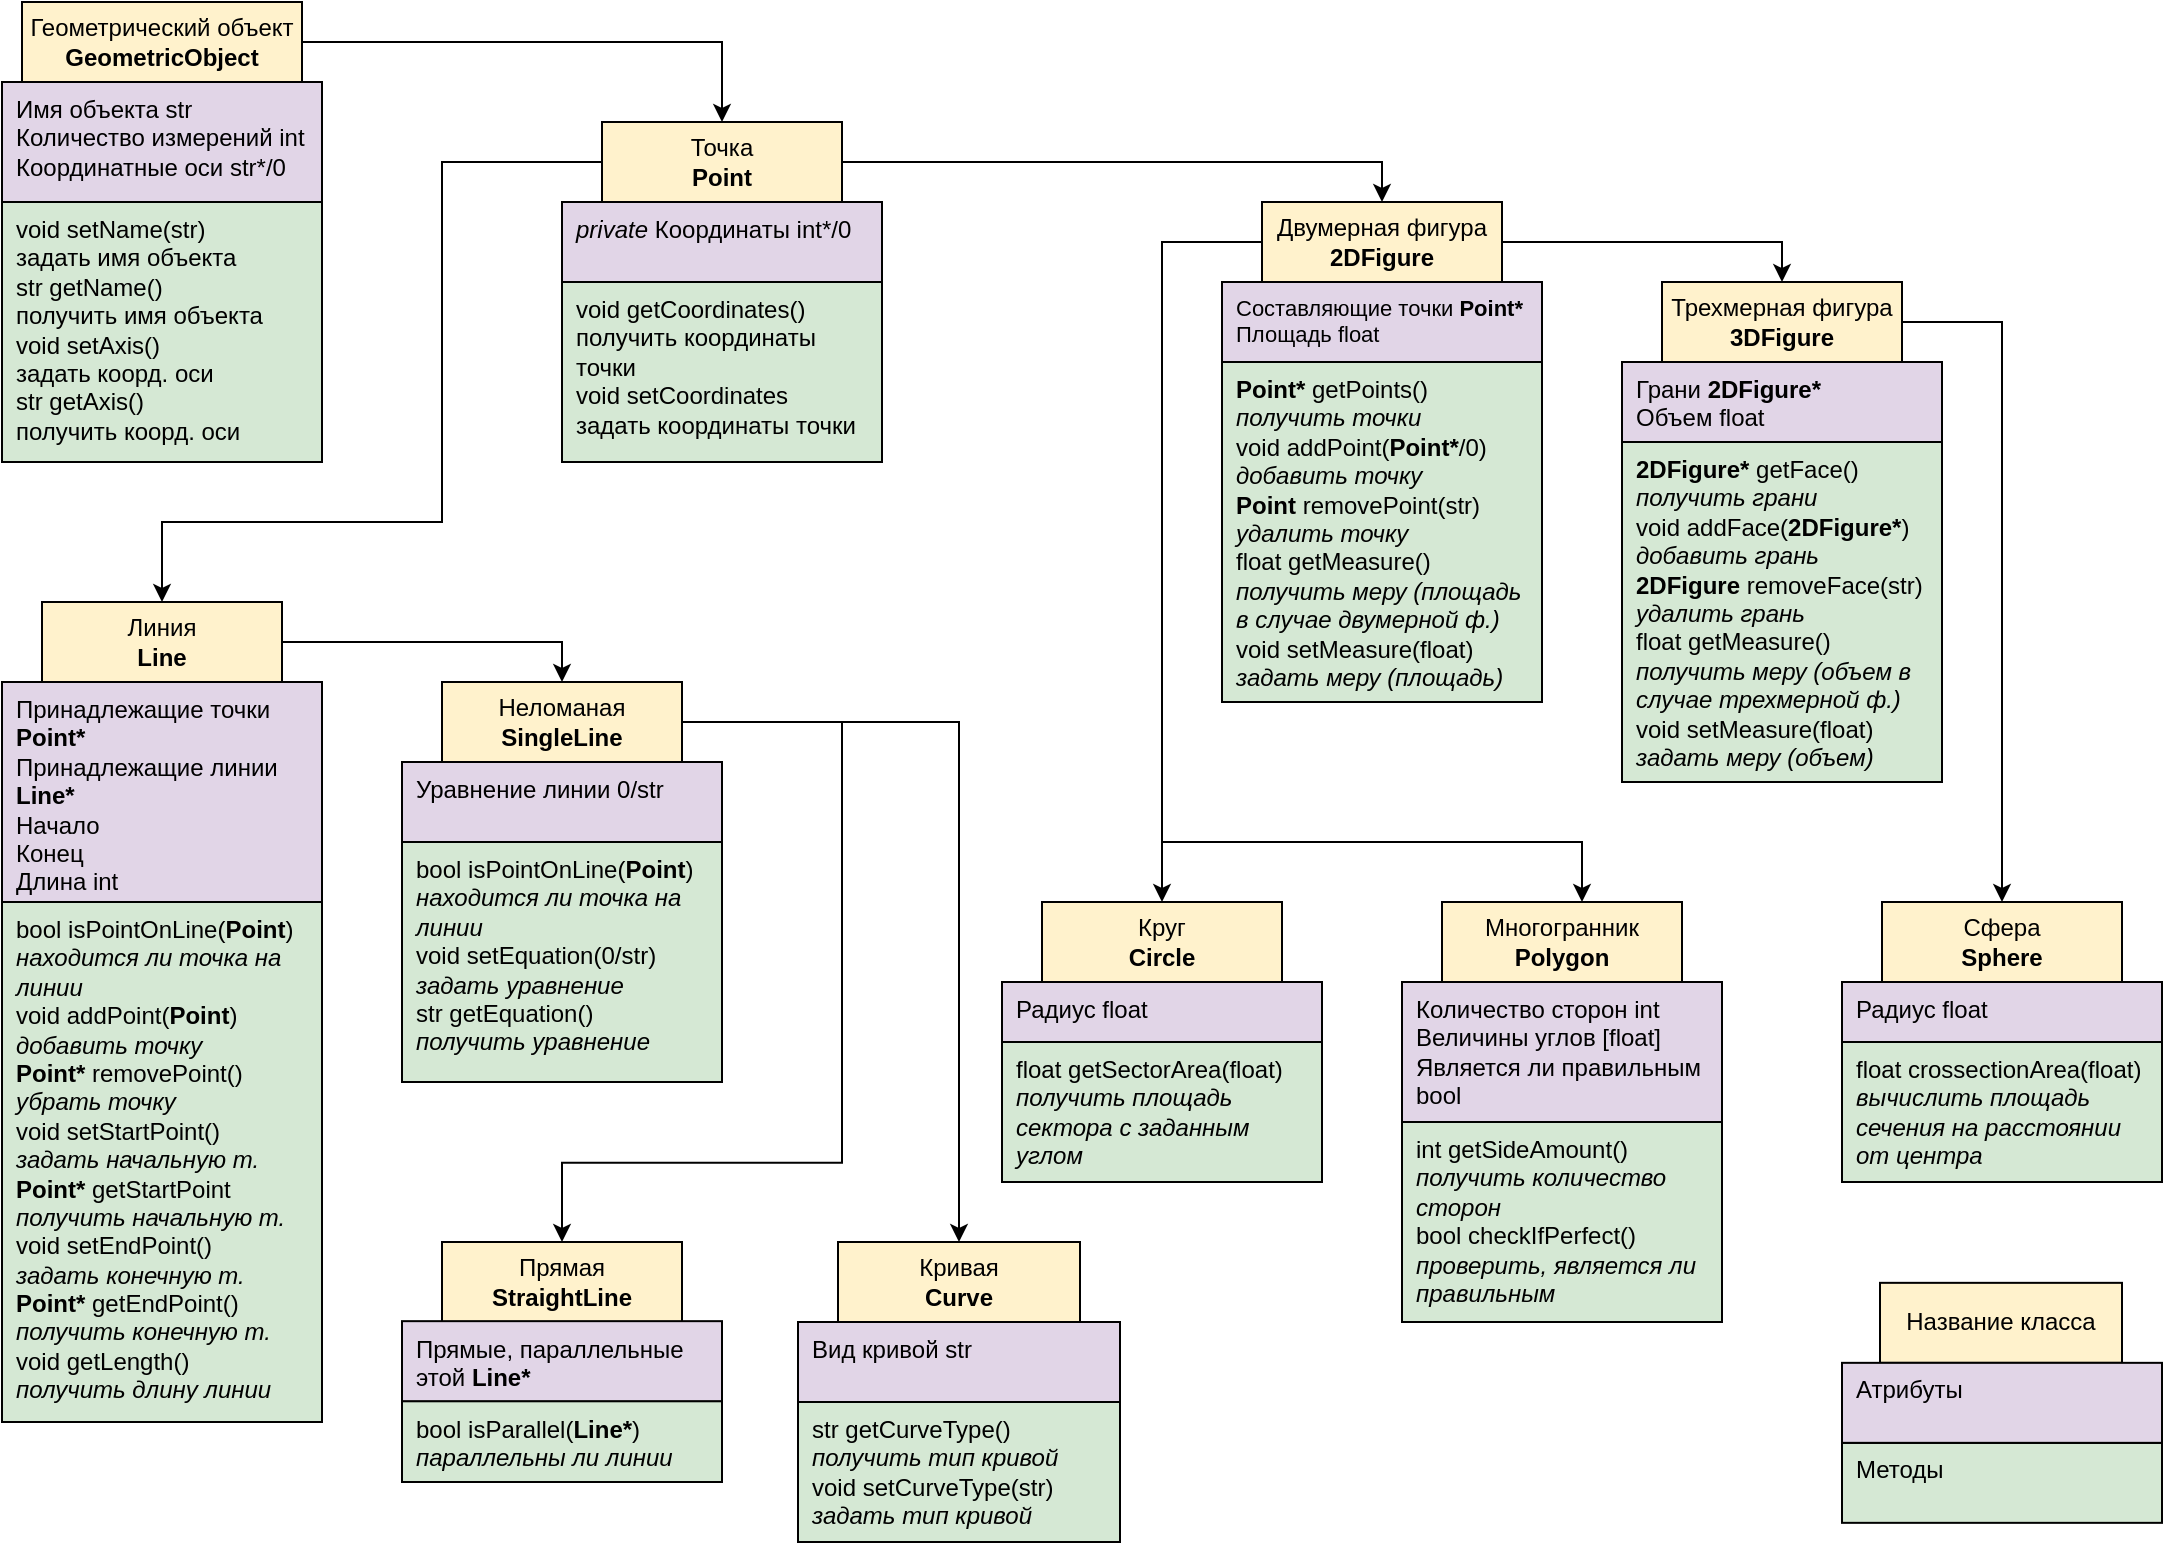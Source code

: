 <mxfile version="15.8.7" type="device"><diagram id="eOIdxmEoWvrD5ZRum1LL" name="Page-1"><mxGraphModel dx="1038" dy="649" grid="1" gridSize="10" guides="1" tooltips="1" connect="1" arrows="1" fold="1" page="1" pageScale="1" pageWidth="1169" pageHeight="827" math="0" shadow="0"><root><mxCell id="0"/><mxCell id="1" parent="0"/><mxCell id="BYjtWeza5uNAZnkRkZm7-6" value="Имя объекта str&lt;br&gt;Количество измерений int&lt;br&gt;Координатные оси str*/0" style="rounded=0;whiteSpace=wrap;html=1;fillColor=#e1d5e7;strokeColor=#000000;spacingLeft=5;spacingRight=5;align=left;verticalAlign=top;" parent="1" vertex="1"><mxGeometry x="40" y="80" width="160" height="60" as="geometry"/></mxCell><mxCell id="Puh9sHjOk7Uzt1BkSw0p-1" style="edgeStyle=orthogonalEdgeStyle;rounded=0;orthogonalLoop=1;jettySize=auto;html=1;entryX=0.5;entryY=0;entryDx=0;entryDy=0;" parent="1" source="BYjtWeza5uNAZnkRkZm7-4" target="BYjtWeza5uNAZnkRkZm7-7" edge="1"><mxGeometry relative="1" as="geometry"/></mxCell><mxCell id="BYjtWeza5uNAZnkRkZm7-4" value="Геометрический объект&lt;br&gt;&lt;b&gt;GeometricObject&lt;/b&gt;" style="rounded=0;whiteSpace=wrap;html=1;fillColor=#fff2cc;strokeColor=#000000;fontSize=12;" parent="1" vertex="1"><mxGeometry x="50" y="40" width="140" height="40" as="geometry"/></mxCell><mxCell id="BYjtWeza5uNAZnkRkZm7-5" value="void setName(str)&lt;br&gt;задать имя объекта&lt;br&gt;str getName()&lt;br&gt;получить имя объекта&lt;br&gt;void setAxis()&lt;br&gt;задать коорд. оси&lt;br&gt;str getAxis()&lt;br&gt;получить коорд. оси" style="rounded=0;whiteSpace=wrap;html=1;fillColor=#d5e8d4;strokeColor=#000000;spacingLeft=5;spacingRight=5;align=left;verticalAlign=top;" parent="1" vertex="1"><mxGeometry x="40" y="140" width="160" height="130" as="geometry"/></mxCell><mxCell id="BYjtWeza5uNAZnkRkZm7-29" value="" style="edgeStyle=orthogonalEdgeStyle;rounded=0;orthogonalLoop=1;jettySize=auto;html=1;fontSize=12;entryX=0.5;entryY=0;entryDx=0;entryDy=0;" parent="1" source="BYjtWeza5uNAZnkRkZm7-7" target="BYjtWeza5uNAZnkRkZm7-10" edge="1"><mxGeometry relative="1" as="geometry"><mxPoint x="499" y="330" as="targetPoint"/><Array as="points"><mxPoint x="260" y="120"/><mxPoint x="260" y="300"/><mxPoint x="120" y="300"/></Array></mxGeometry></mxCell><mxCell id="BYjtWeza5uNAZnkRkZm7-30" style="edgeStyle=orthogonalEdgeStyle;rounded=0;orthogonalLoop=1;jettySize=auto;html=1;entryX=0.5;entryY=0;entryDx=0;entryDy=0;fontSize=12;" parent="1" source="BYjtWeza5uNAZnkRkZm7-7" target="BYjtWeza5uNAZnkRkZm7-19" edge="1"><mxGeometry relative="1" as="geometry"/></mxCell><mxCell id="BYjtWeza5uNAZnkRkZm7-7" value="Точка&lt;br&gt;&lt;b&gt;Point&lt;/b&gt;" style="rounded=0;whiteSpace=wrap;html=1;fillColor=#fff2cc;strokeColor=#000000;fontSize=12;" parent="1" vertex="1"><mxGeometry x="340" y="100" width="120" height="40" as="geometry"/></mxCell><mxCell id="BYjtWeza5uNAZnkRkZm7-8" value="void getCoordinates()&lt;br&gt;получить координаты точки&lt;br&gt;void setCoordinates&lt;br&gt;задать координаты точки&lt;br&gt;" style="rounded=0;whiteSpace=wrap;html=1;fillColor=#d5e8d4;strokeColor=#000000;spacingLeft=5;spacingRight=5;align=left;verticalAlign=top;" parent="1" vertex="1"><mxGeometry x="320" y="180" width="160" height="90" as="geometry"/></mxCell><mxCell id="BYjtWeza5uNAZnkRkZm7-9" value="&lt;i&gt;private&amp;nbsp;&lt;/i&gt;Координаты int*/0" style="rounded=0;whiteSpace=wrap;html=1;fillColor=#e1d5e7;strokeColor=#000000;spacingLeft=5;spacingRight=5;align=left;verticalAlign=top;" parent="1" vertex="1"><mxGeometry x="320" y="140" width="160" height="40" as="geometry"/></mxCell><mxCell id="17SI0xlyVwk4ct2uyxph-13" style="edgeStyle=orthogonalEdgeStyle;rounded=0;orthogonalLoop=1;jettySize=auto;html=1;entryX=0.5;entryY=0;entryDx=0;entryDy=0;" parent="1" source="BYjtWeza5uNAZnkRkZm7-10" target="17SI0xlyVwk4ct2uyxph-7" edge="1"><mxGeometry relative="1" as="geometry"/></mxCell><mxCell id="BYjtWeza5uNAZnkRkZm7-10" value="Линия&lt;br&gt;&lt;b&gt;Line&lt;/b&gt;" style="rounded=0;whiteSpace=wrap;html=1;fillColor=#fff2cc;strokeColor=#000000;fontSize=12;" parent="1" vertex="1"><mxGeometry x="60" y="340" width="120" height="40" as="geometry"/></mxCell><mxCell id="BYjtWeza5uNAZnkRkZm7-11" value="bool isPointOnLine(&lt;b&gt;Point&lt;/b&gt;)&lt;br&gt;&lt;i&gt;находится ли точка на линии&lt;/i&gt;&lt;br&gt;void addPoint(&lt;b&gt;Point&lt;/b&gt;)&lt;br&gt;&lt;i&gt;добавить точку&lt;/i&gt;&lt;br&gt;&lt;b&gt;Point*&lt;/b&gt; removePoint()&lt;br&gt;&lt;i&gt;убрать точку&lt;/i&gt;&lt;br&gt;void setStartPoint()&lt;br&gt;&lt;i&gt;задать начальную т.&lt;/i&gt;&lt;br&gt;&lt;b&gt;Point*&lt;/b&gt; getStartPoint&lt;br&gt;&lt;i&gt;получить начальную т.&lt;/i&gt;&lt;br&gt;void setEndPoint()&lt;br&gt;&lt;i&gt;задать конечную т.&lt;/i&gt;&lt;br&gt;&lt;b&gt;Point*&lt;/b&gt; getEndPoint()&lt;br&gt;&lt;i&gt;получить конечную т.&lt;/i&gt;&lt;br&gt;void getLength()&lt;br&gt;&lt;i&gt;получить длину линии&lt;/i&gt;&lt;br&gt;" style="rounded=0;whiteSpace=wrap;html=1;fillColor=#d5e8d4;strokeColor=#000000;spacingLeft=5;spacingRight=5;align=left;verticalAlign=top;" parent="1" vertex="1"><mxGeometry x="40" y="490" width="160" height="260" as="geometry"/></mxCell><mxCell id="17SI0xlyVwk4ct2uyxph-14" value="" style="edgeStyle=orthogonalEdgeStyle;rounded=0;orthogonalLoop=1;jettySize=auto;html=1;" parent="1" source="BYjtWeza5uNAZnkRkZm7-12" target="BYjtWeza5uNAZnkRkZm7-11" edge="1"><mxGeometry relative="1" as="geometry"><Array as="points"><mxPoint x="120" y="490"/><mxPoint x="120" y="490"/></Array></mxGeometry></mxCell><mxCell id="BYjtWeza5uNAZnkRkZm7-12" value="Принадлежащие точки &lt;b&gt;Point*&lt;br&gt;&lt;/b&gt;Принадлежащие линии &lt;b&gt;Line*&lt;/b&gt;&lt;br&gt;Начало&lt;br&gt;Конец&lt;br&gt;Длина int" style="rounded=0;whiteSpace=wrap;html=1;fillColor=#e1d5e7;strokeColor=#000000;spacingLeft=5;spacingRight=5;align=left;verticalAlign=top;" parent="1" vertex="1"><mxGeometry x="40" y="380" width="160" height="110" as="geometry"/></mxCell><mxCell id="BYjtWeza5uNAZnkRkZm7-13" value="Прямая&lt;br&gt;&lt;b&gt;StraightLine&lt;/b&gt;" style="rounded=0;whiteSpace=wrap;html=1;fillColor=#fff2cc;strokeColor=#000000;fontSize=12;" parent="1" vertex="1"><mxGeometry x="260" y="660.0" width="120" height="40" as="geometry"/></mxCell><mxCell id="BYjtWeza5uNAZnkRkZm7-14" value="bool isParallel(&lt;b&gt;Line*&lt;/b&gt;)&lt;br&gt;&lt;i&gt;параллельны ли линии&lt;/i&gt;" style="rounded=0;whiteSpace=wrap;html=1;fillColor=#d5e8d4;strokeColor=#000000;spacingLeft=5;spacingRight=5;align=left;verticalAlign=top;" parent="1" vertex="1"><mxGeometry x="240" y="739.58" width="160" height="40.42" as="geometry"/></mxCell><mxCell id="BYjtWeza5uNAZnkRkZm7-15" value="Прямые, параллельные этой &lt;b&gt;Line*&lt;/b&gt;" style="rounded=0;whiteSpace=wrap;html=1;fillColor=#e1d5e7;strokeColor=#000000;spacingLeft=5;spacingRight=5;align=left;verticalAlign=top;" parent="1" vertex="1"><mxGeometry x="240" y="699.58" width="160" height="40" as="geometry"/></mxCell><mxCell id="17SI0xlyVwk4ct2uyxph-1" style="edgeStyle=orthogonalEdgeStyle;rounded=0;orthogonalLoop=1;jettySize=auto;html=1;entryX=0.5;entryY=0;entryDx=0;entryDy=0;" parent="1" source="BYjtWeza5uNAZnkRkZm7-19" target="BYjtWeza5uNAZnkRkZm7-22" edge="1"><mxGeometry relative="1" as="geometry"/></mxCell><mxCell id="f7lWRj6k2fOXvwgLhzzu-22" style="edgeStyle=orthogonalEdgeStyle;rounded=0;orthogonalLoop=1;jettySize=auto;html=1;fontSize=11;" parent="1" source="BYjtWeza5uNAZnkRkZm7-19" target="f7lWRj6k2fOXvwgLhzzu-6" edge="1"><mxGeometry relative="1" as="geometry"><Array as="points"><mxPoint x="620" y="160"/><mxPoint x="620" y="460"/><mxPoint x="830" y="460"/></Array></mxGeometry></mxCell><mxCell id="f7lWRj6k2fOXvwgLhzzu-23" style="edgeStyle=orthogonalEdgeStyle;rounded=0;orthogonalLoop=1;jettySize=auto;html=1;entryX=0.5;entryY=0;entryDx=0;entryDy=0;fontSize=11;" parent="1" source="BYjtWeza5uNAZnkRkZm7-19" target="f7lWRj6k2fOXvwgLhzzu-9" edge="1"><mxGeometry relative="1" as="geometry"><Array as="points"><mxPoint x="620" y="160"/></Array></mxGeometry></mxCell><mxCell id="BYjtWeza5uNAZnkRkZm7-19" value="Двумерная фигура&lt;br&gt;&lt;b&gt;2DFigure&lt;/b&gt;" style="rounded=0;whiteSpace=wrap;html=1;fillColor=#fff2cc;strokeColor=#000000;fontSize=12;" parent="1" vertex="1"><mxGeometry x="670" y="140" width="120" height="40" as="geometry"/></mxCell><mxCell id="BYjtWeza5uNAZnkRkZm7-20" value="&lt;b&gt;Point*&lt;/b&gt; getPoints()&amp;nbsp;&lt;br&gt;&lt;i&gt;получить точки&lt;br&gt;&lt;/i&gt;void addPoint(&lt;b&gt;Point*&lt;/b&gt;/0)&lt;br&gt;&lt;i&gt;добавить точку&lt;/i&gt;&lt;br&gt;&lt;b&gt;Point&lt;/b&gt; removePoint(str)&lt;br&gt;&lt;i&gt;удалить точку&lt;/i&gt;&lt;br&gt;float getMeasure()&lt;br&gt;&lt;i&gt;получить меру (площадь в случае двумерной ф.)&lt;/i&gt;&lt;br&gt;void setMeasure(float)&lt;br&gt;&lt;i&gt;задать меру (площадь)&lt;/i&gt;" style="rounded=0;whiteSpace=wrap;html=1;fillColor=#d5e8d4;strokeColor=#000000;spacingLeft=5;spacingRight=5;align=left;verticalAlign=top;" parent="1" vertex="1"><mxGeometry x="650" y="220" width="160" height="170" as="geometry"/></mxCell><mxCell id="BYjtWeza5uNAZnkRkZm7-21" value="Составляющие точки &lt;b&gt;Point&lt;span style=&quot;font-size: 11px&quot;&gt;*&lt;/span&gt;&lt;/b&gt;&lt;br style=&quot;font-size: 11px&quot;&gt;Площадь float" style="rounded=0;whiteSpace=wrap;html=1;fillColor=#e1d5e7;strokeColor=#000000;spacingLeft=5;spacingRight=5;align=left;verticalAlign=top;fontSize=11;" parent="1" vertex="1"><mxGeometry x="650" y="180" width="160" height="40" as="geometry"/></mxCell><mxCell id="f7lWRj6k2fOXvwgLhzzu-24" style="edgeStyle=orthogonalEdgeStyle;rounded=0;orthogonalLoop=1;jettySize=auto;html=1;entryX=0.5;entryY=0;entryDx=0;entryDy=0;fontSize=11;" parent="1" source="BYjtWeza5uNAZnkRkZm7-22" target="f7lWRj6k2fOXvwgLhzzu-15" edge="1"><mxGeometry relative="1" as="geometry"><Array as="points"><mxPoint x="1040" y="200"/><mxPoint x="1040" y="370"/></Array></mxGeometry></mxCell><mxCell id="BYjtWeza5uNAZnkRkZm7-22" value="Трехмерная фигура&lt;br&gt;&lt;b&gt;3DFigure&lt;/b&gt;" style="rounded=0;whiteSpace=wrap;html=1;fillColor=#fff2cc;strokeColor=#000000;fontSize=12;" parent="1" vertex="1"><mxGeometry x="870" y="180" width="120" height="40" as="geometry"/></mxCell><mxCell id="BYjtWeza5uNAZnkRkZm7-23" value="&lt;b&gt;2DFigure* &lt;/b&gt;getFace()&lt;br&gt;&lt;i&gt;получить грани&lt;br&gt;&lt;/i&gt;void addFace(&lt;b&gt;2DFigure*&lt;/b&gt;)&lt;br&gt;&lt;i&gt;добавить грань&lt;br&gt;&lt;/i&gt;&lt;b&gt;2DFigure &lt;/b&gt;removeFace(str)&lt;br&gt;&lt;i&gt;удалить грань&lt;br&gt;&lt;/i&gt;float getMeasure()&lt;br&gt;&lt;i&gt;получить меру (объем в случае трехмерной ф.)&lt;/i&gt;&lt;br&gt;void setMeasure(float)&lt;br&gt;&lt;i&gt;задать меру (объем)&lt;/i&gt;&lt;i&gt;&lt;br&gt;&lt;/i&gt;" style="rounded=0;whiteSpace=wrap;html=1;fillColor=#d5e8d4;strokeColor=#000000;spacingLeft=5;spacingRight=5;align=left;verticalAlign=top;" parent="1" vertex="1"><mxGeometry x="850" y="260" width="160" height="170" as="geometry"/></mxCell><mxCell id="BYjtWeza5uNAZnkRkZm7-24" value="Грани &lt;b&gt;2DFigure*&lt;/b&gt;&lt;br&gt;Объем float" style="rounded=0;whiteSpace=wrap;html=1;fillColor=#e1d5e7;strokeColor=#000000;spacingLeft=5;spacingRight=5;align=left;verticalAlign=top;" parent="1" vertex="1"><mxGeometry x="850" y="220" width="160" height="40" as="geometry"/></mxCell><mxCell id="BYjtWeza5uNAZnkRkZm7-25" value="Название класса" style="rounded=0;whiteSpace=wrap;html=1;fillColor=#fff2cc;strokeColor=#000000;fontSize=12;" parent="1" vertex="1"><mxGeometry x="979" y="680.42" width="121" height="40" as="geometry"/></mxCell><mxCell id="BYjtWeza5uNAZnkRkZm7-26" value="Методы" style="rounded=0;whiteSpace=wrap;html=1;fillColor=#d5e8d4;strokeColor=#000000;spacingLeft=5;spacingRight=5;align=left;verticalAlign=top;" parent="1" vertex="1"><mxGeometry x="960" y="760.42" width="160" height="40" as="geometry"/></mxCell><mxCell id="BYjtWeza5uNAZnkRkZm7-27" value="Атрибуты" style="rounded=0;whiteSpace=wrap;html=1;fillColor=#e1d5e7;strokeColor=#000000;spacingLeft=5;spacingRight=5;align=left;verticalAlign=top;" parent="1" vertex="1"><mxGeometry x="960" y="720.42" width="160" height="40" as="geometry"/></mxCell><mxCell id="f7lWRj6k2fOXvwgLhzzu-1" style="edgeStyle=orthogonalEdgeStyle;rounded=0;orthogonalLoop=1;jettySize=auto;html=1;entryX=0.5;entryY=0;entryDx=0;entryDy=0;" parent="1" source="17SI0xlyVwk4ct2uyxph-7" target="17SI0xlyVwk4ct2uyxph-17" edge="1"><mxGeometry relative="1" as="geometry"><Array as="points"><mxPoint x="518" y="400.42"/></Array></mxGeometry></mxCell><mxCell id="f7lWRj6k2fOXvwgLhzzu-3" style="edgeStyle=orthogonalEdgeStyle;rounded=0;orthogonalLoop=1;jettySize=auto;html=1;entryX=0.5;entryY=0;entryDx=0;entryDy=0;" parent="1" source="17SI0xlyVwk4ct2uyxph-7" target="BYjtWeza5uNAZnkRkZm7-13" edge="1"><mxGeometry relative="1" as="geometry"><Array as="points"><mxPoint x="460" y="400.42"/><mxPoint x="460" y="620.42"/><mxPoint x="320" y="620.42"/></Array></mxGeometry></mxCell><mxCell id="17SI0xlyVwk4ct2uyxph-7" value="Неломаная&lt;br&gt;&lt;b&gt;SingleLine&lt;/b&gt;" style="rounded=0;whiteSpace=wrap;html=1;fillColor=#fff2cc;strokeColor=#000000;fontSize=12;" parent="1" vertex="1"><mxGeometry x="260" y="380" width="120" height="40" as="geometry"/></mxCell><mxCell id="17SI0xlyVwk4ct2uyxph-8" value="&lt;span&gt;bool isPointOnLine(&lt;/span&gt;&lt;b&gt;Point&lt;/b&gt;&lt;span&gt;)&lt;/span&gt;&lt;br&gt;&lt;i&gt;находится ли точка на линии&lt;br&gt;&lt;/i&gt;void setEquation(0/str)&lt;br&gt;&lt;i&gt;задать уравнение&lt;/i&gt;&lt;br&gt;str getEquation()&lt;br&gt;&lt;i&gt;получить уравнение&lt;/i&gt;&lt;i&gt;&lt;br&gt;&lt;/i&gt;" style="rounded=0;whiteSpace=wrap;html=1;fillColor=#d5e8d4;strokeColor=#000000;spacingLeft=5;spacingRight=5;align=left;verticalAlign=top;" parent="1" vertex="1"><mxGeometry x="240" y="460" width="160" height="120" as="geometry"/></mxCell><mxCell id="17SI0xlyVwk4ct2uyxph-9" value="&lt;span&gt;Уравнение линии 0/str&lt;/span&gt;" style="rounded=0;whiteSpace=wrap;html=1;fillColor=#e1d5e7;strokeColor=#000000;spacingLeft=5;spacingRight=5;align=left;verticalAlign=top;" parent="1" vertex="1"><mxGeometry x="240" y="420" width="160" height="40" as="geometry"/></mxCell><mxCell id="17SI0xlyVwk4ct2uyxph-17" value="Кривая&lt;br&gt;&lt;b&gt;Curve&lt;/b&gt;" style="rounded=0;whiteSpace=wrap;html=1;fillColor=#fff2cc;strokeColor=#000000;fontSize=12;" parent="1" vertex="1"><mxGeometry x="458" y="660" width="121" height="40" as="geometry"/></mxCell><mxCell id="17SI0xlyVwk4ct2uyxph-18" value="str getCurveType()&lt;br&gt;&lt;i&gt;получить тип кривой&lt;br&gt;&lt;/i&gt;void setCurveType(str)&lt;br&gt;&lt;i&gt;задать тип кривой&lt;/i&gt;" style="rounded=0;whiteSpace=wrap;html=1;fillColor=#d5e8d4;strokeColor=#000000;spacingLeft=5;spacingRight=5;align=left;verticalAlign=top;" parent="1" vertex="1"><mxGeometry x="438" y="740" width="161" height="70" as="geometry"/></mxCell><mxCell id="17SI0xlyVwk4ct2uyxph-19" value="Вид кривой str" style="rounded=0;whiteSpace=wrap;html=1;fillColor=#e1d5e7;strokeColor=#000000;spacingLeft=5;spacingRight=5;align=left;verticalAlign=top;" parent="1" vertex="1"><mxGeometry x="438" y="700" width="161" height="40" as="geometry"/></mxCell><mxCell id="f7lWRj6k2fOXvwgLhzzu-6" value="Многогранник&lt;br&gt;&lt;b&gt;Polygon&lt;/b&gt;" style="rounded=0;whiteSpace=wrap;html=1;fillColor=#fff2cc;strokeColor=#000000;fontSize=12;" parent="1" vertex="1"><mxGeometry x="760" y="490" width="120" height="40" as="geometry"/></mxCell><mxCell id="f7lWRj6k2fOXvwgLhzzu-7" value="int getSideAmount()&lt;br&gt;&lt;i&gt;получить количество сторон&lt;/i&gt;&lt;br&gt;bool checkIfPerfect()&lt;br&gt;&lt;i&gt;проверить, является ли правильным&lt;/i&gt;" style="rounded=0;whiteSpace=wrap;html=1;fillColor=#d5e8d4;strokeColor=#000000;spacingLeft=5;spacingRight=5;align=left;verticalAlign=top;" parent="1" vertex="1"><mxGeometry x="740" y="600" width="160" height="100" as="geometry"/></mxCell><mxCell id="f7lWRj6k2fOXvwgLhzzu-8" value="Количество сторон int&lt;br&gt;Величины углов [float]&lt;br&gt;Является ли правильным&lt;br&gt;bool" style="rounded=0;whiteSpace=wrap;html=1;fillColor=#e1d5e7;strokeColor=#000000;spacingLeft=5;spacingRight=5;align=left;verticalAlign=top;" parent="1" vertex="1"><mxGeometry x="740" y="530" width="160" height="70" as="geometry"/></mxCell><mxCell id="f7lWRj6k2fOXvwgLhzzu-9" value="Круг&lt;br&gt;&lt;b&gt;Circle&lt;/b&gt;" style="rounded=0;whiteSpace=wrap;html=1;fillColor=#fff2cc;strokeColor=#000000;fontSize=12;" parent="1" vertex="1"><mxGeometry x="560" y="490" width="120" height="40" as="geometry"/></mxCell><mxCell id="f7lWRj6k2fOXvwgLhzzu-10" value="float getSectorArea(float)&lt;br&gt;&lt;i&gt;получить площадь сектора с заданным углом&lt;/i&gt;" style="rounded=0;whiteSpace=wrap;html=1;fillColor=#d5e8d4;strokeColor=#000000;spacingLeft=5;spacingRight=5;align=left;verticalAlign=top;" parent="1" vertex="1"><mxGeometry x="540" y="560" width="160" height="70" as="geometry"/></mxCell><mxCell id="f7lWRj6k2fOXvwgLhzzu-15" value="Сфера&lt;br&gt;&lt;b&gt;Sphere&lt;/b&gt;" style="rounded=0;whiteSpace=wrap;html=1;fillColor=#fff2cc;strokeColor=#000000;fontSize=12;" parent="1" vertex="1"><mxGeometry x="980" y="490" width="120" height="40" as="geometry"/></mxCell><mxCell id="f7lWRj6k2fOXvwgLhzzu-16" value="float crossectionArea(float)&lt;br&gt;&lt;i&gt;вычислить площадь сечения на расстоянии от центра&lt;/i&gt;" style="rounded=0;whiteSpace=wrap;html=1;fillColor=#d5e8d4;strokeColor=#000000;spacingLeft=5;spacingRight=5;align=left;verticalAlign=top;" parent="1" vertex="1"><mxGeometry x="960" y="560" width="160" height="70" as="geometry"/></mxCell><mxCell id="f7lWRj6k2fOXvwgLhzzu-17" value="Радиус float" style="rounded=0;whiteSpace=wrap;html=1;fillColor=#e1d5e7;strokeColor=#000000;spacingLeft=5;spacingRight=5;align=left;verticalAlign=top;" parent="1" vertex="1"><mxGeometry x="960" y="530" width="160" height="30" as="geometry"/></mxCell><mxCell id="f7lWRj6k2fOXvwgLhzzu-28" value="Радиус float" style="rounded=0;whiteSpace=wrap;html=1;fillColor=#e1d5e7;strokeColor=#000000;spacingLeft=5;spacingRight=5;align=left;verticalAlign=top;" parent="1" vertex="1"><mxGeometry x="540" y="530" width="160" height="30" as="geometry"/></mxCell></root></mxGraphModel></diagram></mxfile>